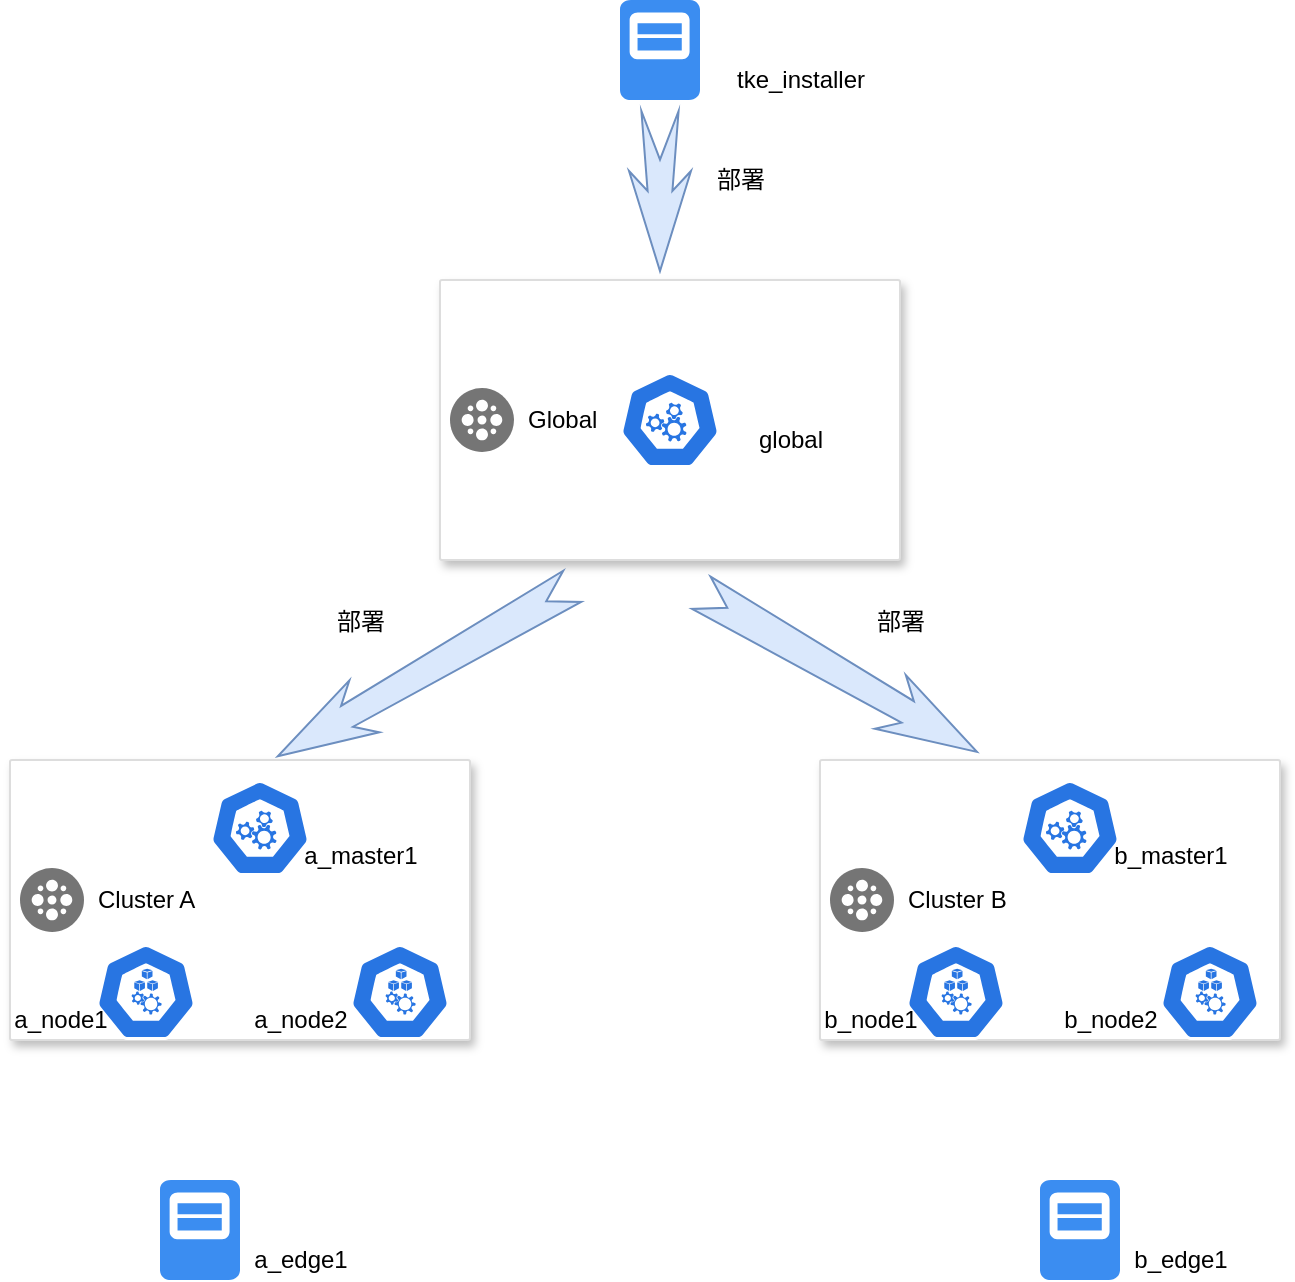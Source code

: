 <mxfile version="12.9.9" type="github" pages="3">
  <diagram id="WI9T0HZ2pTsCkuznbFz-" name="Page-1">
    <mxGraphModel dx="1001" dy="681" grid="1" gridSize="10" guides="1" tooltips="1" connect="1" arrows="1" fold="1" page="1" pageScale="1" pageWidth="1169" pageHeight="827" math="0" shadow="0">
      <root>
        <mxCell id="0" />
        <mxCell id="1" parent="0" />
        <mxCell id="DHLTGztt9RsklqdYjDp4-1" value="" style="strokeColor=#dddddd;shadow=1;strokeWidth=1;rounded=1;absoluteArcSize=1;arcSize=2;" parent="1" vertex="1">
          <mxGeometry x="295" y="450" width="230" height="140" as="geometry" />
        </mxCell>
        <mxCell id="DHLTGztt9RsklqdYjDp4-2" value="Cluster A" style="dashed=0;connectable=0;html=1;fillColor=#757575;strokeColor=none;shape=mxgraph.gcp2.cluster;part=1;labelPosition=right;verticalLabelPosition=middle;align=left;verticalAlign=middle;spacingLeft=5;fontSize=12;" parent="DHLTGztt9RsklqdYjDp4-1" vertex="1">
          <mxGeometry y="0.5" width="32" height="32" relative="1" as="geometry">
            <mxPoint x="5" y="-16" as="offset" />
          </mxGeometry>
        </mxCell>
        <mxCell id="SL_PClsDa2-fKzAUXWbh-2" value="" style="html=1;dashed=0;whitespace=wrap;fillColor=#2875E2;strokeColor=#ffffff;points=[[0.005,0.63,0],[0.1,0.2,0],[0.9,0.2,0],[0.5,0,0],[0.995,0.63,0],[0.72,0.99,0],[0.5,1,0],[0.28,0.99,0]];shape=mxgraph.kubernetes.icon;prIcon=master" vertex="1" parent="DHLTGztt9RsklqdYjDp4-1">
          <mxGeometry x="100" y="10" width="50" height="48" as="geometry" />
        </mxCell>
        <mxCell id="SL_PClsDa2-fKzAUXWbh-3" value="" style="html=1;dashed=0;whitespace=wrap;fillColor=#2875E2;strokeColor=#ffffff;points=[[0.005,0.63,0],[0.1,0.2,0],[0.9,0.2,0],[0.5,0,0],[0.995,0.63,0],[0.72,0.99,0],[0.5,1,0],[0.28,0.99,0]];shape=mxgraph.kubernetes.icon;prIcon=node" vertex="1" parent="DHLTGztt9RsklqdYjDp4-1">
          <mxGeometry x="43" y="92" width="50" height="48" as="geometry" />
        </mxCell>
        <mxCell id="SL_PClsDa2-fKzAUXWbh-4" value="" style="html=1;dashed=0;whitespace=wrap;fillColor=#2875E2;strokeColor=#ffffff;points=[[0.005,0.63,0],[0.1,0.2,0],[0.9,0.2,0],[0.5,0,0],[0.995,0.63,0],[0.72,0.99,0],[0.5,1,0],[0.28,0.99,0]];shape=mxgraph.kubernetes.icon;prIcon=node" vertex="1" parent="DHLTGztt9RsklqdYjDp4-1">
          <mxGeometry x="170" y="92" width="50" height="48" as="geometry" />
        </mxCell>
        <mxCell id="SL_PClsDa2-fKzAUXWbh-5" value="a_master1" style="text;html=1;resizable=0;autosize=1;align=center;verticalAlign=middle;points=[];fillColor=none;strokeColor=none;rounded=0;" vertex="1" parent="DHLTGztt9RsklqdYjDp4-1">
          <mxGeometry x="140" y="38" width="70" height="20" as="geometry" />
        </mxCell>
        <mxCell id="SL_PClsDa2-fKzAUXWbh-6" value="a_node1" style="text;html=1;resizable=0;autosize=1;align=center;verticalAlign=middle;points=[];fillColor=none;strokeColor=none;rounded=0;" vertex="1" parent="DHLTGztt9RsklqdYjDp4-1">
          <mxGeometry x="-5" y="120" width="60" height="20" as="geometry" />
        </mxCell>
        <mxCell id="SL_PClsDa2-fKzAUXWbh-7" value="a_node2" style="text;html=1;resizable=0;autosize=1;align=center;verticalAlign=middle;points=[];fillColor=none;strokeColor=none;rounded=0;" vertex="1" parent="DHLTGztt9RsklqdYjDp4-1">
          <mxGeometry x="115" y="120" width="60" height="20" as="geometry" />
        </mxCell>
        <mxCell id="DHLTGztt9RsklqdYjDp4-16" value="" style="html=1;aspect=fixed;strokeColor=none;shadow=0;align=center;verticalAlign=top;fillColor=#3B8DF1;shape=mxgraph.gcp2.node" parent="1" vertex="1">
          <mxGeometry x="370" y="660" width="40" height="50" as="geometry" />
        </mxCell>
        <mxCell id="SL_PClsDa2-fKzAUXWbh-8" value="" style="strokeColor=#dddddd;shadow=1;strokeWidth=1;rounded=1;absoluteArcSize=1;arcSize=2;" vertex="1" parent="1">
          <mxGeometry x="700" y="450" width="230" height="140" as="geometry" />
        </mxCell>
        <mxCell id="SL_PClsDa2-fKzAUXWbh-9" value="Cluster B" style="dashed=0;connectable=0;html=1;fillColor=#757575;strokeColor=none;shape=mxgraph.gcp2.cluster;part=1;labelPosition=right;verticalLabelPosition=middle;align=left;verticalAlign=middle;spacingLeft=5;fontSize=12;" vertex="1" parent="SL_PClsDa2-fKzAUXWbh-8">
          <mxGeometry y="0.5" width="32" height="32" relative="1" as="geometry">
            <mxPoint x="5" y="-16" as="offset" />
          </mxGeometry>
        </mxCell>
        <mxCell id="SL_PClsDa2-fKzAUXWbh-10" value="" style="html=1;dashed=0;whitespace=wrap;fillColor=#2875E2;strokeColor=#ffffff;points=[[0.005,0.63,0],[0.1,0.2,0],[0.9,0.2,0],[0.5,0,0],[0.995,0.63,0],[0.72,0.99,0],[0.5,1,0],[0.28,0.99,0]];shape=mxgraph.kubernetes.icon;prIcon=master" vertex="1" parent="SL_PClsDa2-fKzAUXWbh-8">
          <mxGeometry x="100" y="10" width="50" height="48" as="geometry" />
        </mxCell>
        <mxCell id="SL_PClsDa2-fKzAUXWbh-11" value="" style="html=1;dashed=0;whitespace=wrap;fillColor=#2875E2;strokeColor=#ffffff;points=[[0.005,0.63,0],[0.1,0.2,0],[0.9,0.2,0],[0.5,0,0],[0.995,0.63,0],[0.72,0.99,0],[0.5,1,0],[0.28,0.99,0]];shape=mxgraph.kubernetes.icon;prIcon=node" vertex="1" parent="SL_PClsDa2-fKzAUXWbh-8">
          <mxGeometry x="43" y="92" width="50" height="48" as="geometry" />
        </mxCell>
        <mxCell id="SL_PClsDa2-fKzAUXWbh-12" value="" style="html=1;dashed=0;whitespace=wrap;fillColor=#2875E2;strokeColor=#ffffff;points=[[0.005,0.63,0],[0.1,0.2,0],[0.9,0.2,0],[0.5,0,0],[0.995,0.63,0],[0.72,0.99,0],[0.5,1,0],[0.28,0.99,0]];shape=mxgraph.kubernetes.icon;prIcon=node" vertex="1" parent="SL_PClsDa2-fKzAUXWbh-8">
          <mxGeometry x="170" y="92" width="50" height="48" as="geometry" />
        </mxCell>
        <mxCell id="SL_PClsDa2-fKzAUXWbh-13" value="b_master1" style="text;html=1;resizable=0;autosize=1;align=center;verticalAlign=middle;points=[];fillColor=none;strokeColor=none;rounded=0;" vertex="1" parent="SL_PClsDa2-fKzAUXWbh-8">
          <mxGeometry x="140" y="38" width="70" height="20" as="geometry" />
        </mxCell>
        <mxCell id="SL_PClsDa2-fKzAUXWbh-14" value="b_node1" style="text;html=1;resizable=0;autosize=1;align=center;verticalAlign=middle;points=[];fillColor=none;strokeColor=none;rounded=0;" vertex="1" parent="SL_PClsDa2-fKzAUXWbh-8">
          <mxGeometry x="-5" y="120" width="60" height="20" as="geometry" />
        </mxCell>
        <mxCell id="SL_PClsDa2-fKzAUXWbh-15" value="b_node2" style="text;html=1;resizable=0;autosize=1;align=center;verticalAlign=middle;points=[];fillColor=none;strokeColor=none;rounded=0;" vertex="1" parent="SL_PClsDa2-fKzAUXWbh-8">
          <mxGeometry x="115" y="120" width="60" height="20" as="geometry" />
        </mxCell>
        <mxCell id="SL_PClsDa2-fKzAUXWbh-16" value="" style="html=1;aspect=fixed;strokeColor=none;shadow=0;align=center;verticalAlign=top;fillColor=#3B8DF1;shape=mxgraph.gcp2.node" vertex="1" parent="1">
          <mxGeometry x="810" y="660" width="40" height="50" as="geometry" />
        </mxCell>
        <mxCell id="SL_PClsDa2-fKzAUXWbh-17" value="a_edge1" style="text;html=1;resizable=0;autosize=1;align=center;verticalAlign=middle;points=[];fillColor=none;strokeColor=none;rounded=0;" vertex="1" parent="1">
          <mxGeometry x="410" y="690" width="60" height="20" as="geometry" />
        </mxCell>
        <mxCell id="SL_PClsDa2-fKzAUXWbh-18" value="b_edge1" style="text;html=1;resizable=0;autosize=1;align=center;verticalAlign=middle;points=[];fillColor=none;strokeColor=none;rounded=0;" vertex="1" parent="1">
          <mxGeometry x="850" y="690" width="60" height="20" as="geometry" />
        </mxCell>
        <mxCell id="SL_PClsDa2-fKzAUXWbh-19" value="" style="strokeColor=#dddddd;shadow=1;strokeWidth=1;rounded=1;absoluteArcSize=1;arcSize=2;" vertex="1" parent="1">
          <mxGeometry x="510" y="210" width="230" height="140" as="geometry" />
        </mxCell>
        <mxCell id="SL_PClsDa2-fKzAUXWbh-20" value="Global" style="dashed=0;connectable=0;html=1;fillColor=#757575;strokeColor=none;shape=mxgraph.gcp2.cluster;part=1;labelPosition=right;verticalLabelPosition=middle;align=left;verticalAlign=middle;spacingLeft=5;fontSize=12;" vertex="1" parent="SL_PClsDa2-fKzAUXWbh-19">
          <mxGeometry y="0.5" width="32" height="32" relative="1" as="geometry">
            <mxPoint x="5" y="-16" as="offset" />
          </mxGeometry>
        </mxCell>
        <mxCell id="SL_PClsDa2-fKzAUXWbh-21" value="" style="html=1;dashed=0;whitespace=wrap;fillColor=#2875E2;strokeColor=#ffffff;points=[[0.005,0.63,0],[0.1,0.2,0],[0.9,0.2,0],[0.5,0,0],[0.995,0.63,0],[0.72,0.99,0],[0.5,1,0],[0.28,0.99,0]];shape=mxgraph.kubernetes.icon;prIcon=master" vertex="1" parent="SL_PClsDa2-fKzAUXWbh-19">
          <mxGeometry x="90" y="46" width="50" height="48" as="geometry" />
        </mxCell>
        <mxCell id="SL_PClsDa2-fKzAUXWbh-24" value="global" style="text;html=1;resizable=0;autosize=1;align=center;verticalAlign=middle;points=[];fillColor=none;strokeColor=none;rounded=0;" vertex="1" parent="SL_PClsDa2-fKzAUXWbh-19">
          <mxGeometry x="150" y="70" width="50" height="20" as="geometry" />
        </mxCell>
        <mxCell id="SL_PClsDa2-fKzAUXWbh-27" value="" style="html=1;aspect=fixed;strokeColor=none;shadow=0;align=center;verticalAlign=top;fillColor=#3B8DF1;shape=mxgraph.gcp2.node" vertex="1" parent="1">
          <mxGeometry x="600" y="70" width="40" height="50" as="geometry" />
        </mxCell>
        <mxCell id="SL_PClsDa2-fKzAUXWbh-28" value="tke_installer" style="text;html=1;resizable=0;autosize=1;align=center;verticalAlign=middle;points=[];fillColor=none;strokeColor=none;rounded=0;" vertex="1" parent="1">
          <mxGeometry x="650" y="100" width="80" height="20" as="geometry" />
        </mxCell>
        <mxCell id="SL_PClsDa2-fKzAUXWbh-39" value="" style="html=1;shadow=0;dashed=0;align=center;verticalAlign=middle;shape=mxgraph.arrows2.stylisedArrow;dy=0.6;dx=40;notch=15;feather=0.4;rotation=-210;fillColor=#dae8fc;strokeColor=#6c8ebf;" vertex="1" parent="1">
          <mxGeometry x="417.5" y="390.67" width="170" height="30" as="geometry" />
        </mxCell>
        <mxCell id="SL_PClsDa2-fKzAUXWbh-40" value="" style="html=1;shadow=0;dashed=0;align=center;verticalAlign=middle;shape=mxgraph.arrows2.stylisedArrow;dy=0.6;dx=40;notch=15;feather=0.4;rotation=30;fillColor=#dae8fc;strokeColor=#6c8ebf;" vertex="1" parent="1">
          <mxGeometry x="630" y="390.67" width="159.13" height="31" as="geometry" />
        </mxCell>
        <mxCell id="SL_PClsDa2-fKzAUXWbh-41" value="" style="html=1;shadow=0;dashed=0;align=center;verticalAlign=middle;shape=mxgraph.arrows2.stylisedArrow;dy=0.6;dx=40;notch=24.35;feather=0.4;rotation=90;fillColor=#dae8fc;strokeColor=#6c8ebf;" vertex="1" parent="1">
          <mxGeometry x="580" y="150" width="80" height="31" as="geometry" />
        </mxCell>
        <mxCell id="SL_PClsDa2-fKzAUXWbh-42" value="部署" style="text;html=1;resizable=0;autosize=1;align=center;verticalAlign=middle;points=[];fillColor=none;strokeColor=none;rounded=0;" vertex="1" parent="1">
          <mxGeometry x="640" y="150" width="40" height="20" as="geometry" />
        </mxCell>
        <mxCell id="SL_PClsDa2-fKzAUXWbh-43" value="部署" style="text;html=1;resizable=0;autosize=1;align=center;verticalAlign=middle;points=[];fillColor=none;strokeColor=none;rounded=0;" vertex="1" parent="1">
          <mxGeometry x="450" y="370.67" width="40" height="20" as="geometry" />
        </mxCell>
        <mxCell id="SL_PClsDa2-fKzAUXWbh-44" value="部署" style="text;html=1;resizable=0;autosize=1;align=center;verticalAlign=middle;points=[];fillColor=none;strokeColor=none;rounded=0;" vertex="1" parent="1">
          <mxGeometry x="720" y="370.67" width="40" height="20" as="geometry" />
        </mxCell>
      </root>
    </mxGraphModel>
  </diagram>
  <diagram id="zQuQ5B94TWn10fCP2npb" name="Page-2">
    
    <mxGraphModel dx="1974" dy="1514" grid="1" gridSize="10" guides="1" tooltips="1" connect="1" arrows="1" fold="1" page="1" pageScale="1" pageWidth="827" pageHeight="1169" math="0" shadow="0">
      
      <root>
        
        <mxCell id="mZAngp09Si5zuwwDDZ9W-0" />
        
        <mxCell id="mZAngp09Si5zuwwDDZ9W-1" parent="mZAngp09Si5zuwwDDZ9W-0" />
        
        <mxCell id="mZAngp09Si5zuwwDDZ9W-2" value="" style="html=1;dashed=0;whitespace=wrap;fillColor=#2875E2;strokeColor=#ffffff;points=[[0.005,0.63,0],[0.1,0.2,0],[0.9,0.2,0],[0.5,0,0],[0.995,0.63,0],[0.72,0.99,0],[0.5,1,0],[0.28,0.99,0]];shape=mxgraph.kubernetes.icon;prIcon=crd" vertex="1" parent="mZAngp09Si5zuwwDDZ9W-1">
          
          <mxGeometry x="104" y="328" width="50" height="48" as="geometry" />
          
        </mxCell>
        
        <mxCell id="mZAngp09Si5zuwwDDZ9W-4" value="蓝图CRD" style="text;html=1;resizable=0;autosize=1;align=center;verticalAlign=middle;points=[];fillColor=none;strokeColor=none;rounded=0;" vertex="1" parent="mZAngp09Si5zuwwDDZ9W-1">
          
          <mxGeometry x="94" y="388" width="70" height="20" as="geometry" />
          
        </mxCell>
        
        <mxCell id="mZAngp09Si5zuwwDDZ9W-26" value="" style="edgeStyle=orthogonalEdgeStyle;rounded=0;orthogonalLoop=1;jettySize=auto;html=1;" edge="1" parent="mZAngp09Si5zuwwDDZ9W-1" source="mZAngp09Si5zuwwDDZ9W-6" target="mZAngp09Si5zuwwDDZ9W-23">
          
          <mxGeometry relative="1" as="geometry" />
          
        </mxCell>
        
        <mxCell id="mZAngp09Si5zuwwDDZ9W-6" value="" style="whiteSpace=wrap;html=1;shape=mxgraph.basic.document" vertex="1" parent="mZAngp09Si5zuwwDDZ9W-1">
          
          <mxGeometry x="78" y="210" width="100" height="100" as="geometry" />
          
        </mxCell>
        
        <mxCell id="mZAngp09Si5zuwwDDZ9W-8" value="" style="pointerEvents=1;shadow=0;dashed=0;html=1;strokeColor=none;fillColor=#505050;labelPosition=center;verticalLabelPosition=bottom;verticalAlign=top;outlineConnect=0;align=center;shape=mxgraph.office.services.federation_service;" vertex="1" parent="mZAngp09Si5zuwwDDZ9W-1">
          
          <mxGeometry x="353" y="210" width="100" height="100" as="geometry" />
          
        </mxCell>
        
        <mxCell id="mZAngp09Si5zuwwDDZ9W-10" value="联邦应用" style="text;html=1;resizable=0;autosize=1;align=center;verticalAlign=middle;points=[];fillColor=none;strokeColor=none;rounded=0;" vertex="1" parent="mZAngp09Si5zuwwDDZ9W-1">
          
          <mxGeometry x="373" y="364" width="60" height="20" as="geometry" />
          
        </mxCell>
        
        <mxCell id="mZAngp09Si5zuwwDDZ9W-11" value="" style="shape=singleArrow;whiteSpace=wrap;html=1;" vertex="1" parent="mZAngp09Si5zuwwDDZ9W-1">
          
          <mxGeometry x="490" y="264" width="60" height="36" as="geometry" />
          
        </mxCell>
        
        <mxCell id="mZAngp09Si5zuwwDDZ9W-12" value="" style="html=1;dashed=0;whitespace=wrap;fillColor=#2875E2;strokeColor=#ffffff;points=[[0.005,0.63,0],[0.1,0.2,0],[0.9,0.2,0],[0.5,0,0],[0.995,0.63,0],[0.72,0.99,0],[0.5,1,0],[0.28,0.99,0]];shape=mxgraph.kubernetes.icon;prIcon=pod" vertex="1" parent="mZAngp09Si5zuwwDDZ9W-1">
          
          <mxGeometry x="699" y="192" width="50" height="48" as="geometry" />
          
        </mxCell>
        
        <mxCell id="mZAngp09Si5zuwwDDZ9W-13" value="clusterA" style="aspect=fixed;html=1;points=[];align=center;image;fontSize=12;image=img/lib/mscae/Kubernetes.svg;" vertex="1" parent="mZAngp09Si5zuwwDDZ9W-1">
          
          <mxGeometry x="599" y="192" width="50" height="48" as="geometry" />
          
        </mxCell>
        
        <mxCell id="mZAngp09Si5zuwwDDZ9W-14" value="" style="html=1;dashed=0;whitespace=wrap;fillColor=#2875E2;strokeColor=#ffffff;points=[[0.005,0.63,0],[0.1,0.2,0],[0.9,0.2,0],[0.5,0,0],[0.995,0.63,0],[0.72,0.99,0],[0.5,1,0],[0.28,0.99,0]];shape=mxgraph.kubernetes.icon;prIcon=pod" vertex="1" parent="mZAngp09Si5zuwwDDZ9W-1">
          
          <mxGeometry x="699" y="331" width="50" height="48" as="geometry" />
          
        </mxCell>
        
        <mxCell id="mZAngp09Si5zuwwDDZ9W-15" value="clusterB" style="aspect=fixed;html=1;points=[];align=center;image;fontSize=12;image=img/lib/mscae/Kubernetes.svg;" vertex="1" parent="mZAngp09Si5zuwwDDZ9W-1">
          
          <mxGeometry x="599" y="336" width="50" height="48" as="geometry" />
          
        </mxCell>
        
        <mxCell id="mZAngp09Si5zuwwDDZ9W-16" value="" style="html=1;dashed=0;whitespace=wrap;fillColor=#2875E2;strokeColor=#ffffff;points=[[0.005,0.63,0],[0.1,0.2,0],[0.9,0.2,0],[0.5,0,0],[0.995,0.63,0],[0.72,0.99,0],[0.5,1,0],[0.28,0.99,0]];shape=mxgraph.kubernetes.icon;prIcon=pod" vertex="1" parent="mZAngp09Si5zuwwDDZ9W-1">
          
          <mxGeometry x="709" y="202" width="50" height="48" as="geometry" />
          
        </mxCell>
        
        <mxCell id="mZAngp09Si5zuwwDDZ9W-17" value="" style="html=1;dashed=0;whitespace=wrap;fillColor=#2875E2;strokeColor=#ffffff;points=[[0.005,0.63,0],[0.1,0.2,0],[0.9,0.2,0],[0.5,0,0],[0.995,0.63,0],[0.72,0.99,0],[0.5,1,0],[0.28,0.99,0]];shape=mxgraph.kubernetes.icon;prIcon=pod" vertex="1" parent="mZAngp09Si5zuwwDDZ9W-1">
          
          <mxGeometry x="719" y="212" width="50" height="48" as="geometry" />
          
        </mxCell>
        
        <mxCell id="mZAngp09Si5zuwwDDZ9W-18" value="30" style="text;html=1;resizable=0;autosize=1;align=center;verticalAlign=middle;points=[];fillColor=none;strokeColor=none;rounded=0;" vertex="1" parent="mZAngp09Si5zuwwDDZ9W-1">
          
          <mxGeometry x="689" y="244" width="30" height="20" as="geometry" />
          
        </mxCell>
        
        <mxCell id="mZAngp09Si5zuwwDDZ9W-19" value="" style="html=1;dashed=0;whitespace=wrap;fillColor=#2875E2;strokeColor=#ffffff;points=[[0.005,0.63,0],[0.1,0.2,0],[0.9,0.2,0],[0.5,0,0],[0.995,0.63,0],[0.72,0.99,0],[0.5,1,0],[0.28,0.99,0]];shape=mxgraph.kubernetes.icon;prIcon=pod" vertex="1" parent="mZAngp09Si5zuwwDDZ9W-1">
          
          <mxGeometry x="709" y="339" width="50" height="48" as="geometry" />
          
        </mxCell>
        
        <mxCell id="mZAngp09Si5zuwwDDZ9W-20" value="" style="html=1;dashed=0;whitespace=wrap;fillColor=#2875E2;strokeColor=#ffffff;points=[[0.005,0.63,0],[0.1,0.2,0],[0.9,0.2,0],[0.5,0,0],[0.995,0.63,0],[0.72,0.99,0],[0.5,1,0],[0.28,0.99,0]];shape=mxgraph.kubernetes.icon;prIcon=pod" vertex="1" parent="mZAngp09Si5zuwwDDZ9W-1">
          
          <mxGeometry x="719" y="345" width="50" height="48" as="geometry" />
          
        </mxCell>
        
        <mxCell id="mZAngp09Si5zuwwDDZ9W-21" value="" style="html=1;dashed=0;whitespace=wrap;fillColor=#2875E2;strokeColor=#ffffff;points=[[0.005,0.63,0],[0.1,0.2,0],[0.9,0.2,0],[0.5,0,0],[0.995,0.63,0],[0.72,0.99,0],[0.5,1,0],[0.28,0.99,0]];shape=mxgraph.kubernetes.icon;prIcon=pod" vertex="1" parent="mZAngp09Si5zuwwDDZ9W-1">
          
          <mxGeometry x="729" y="355" width="50" height="48" as="geometry" />
          
        </mxCell>
        
        <mxCell id="mZAngp09Si5zuwwDDZ9W-22" value="70" style="text;html=1;resizable=0;autosize=1;align=center;verticalAlign=middle;points=[];fillColor=none;strokeColor=none;rounded=0;" vertex="1" parent="mZAngp09Si5zuwwDDZ9W-1">
          
          <mxGeometry x="699" y="387" width="30" height="20" as="geometry" />
          
        </mxCell>
        
        <mxCell id="mZAngp09Si5zuwwDDZ9W-25" value="" style="edgeStyle=orthogonalEdgeStyle;rounded=0;orthogonalLoop=1;jettySize=auto;html=1;" edge="1" parent="mZAngp09Si5zuwwDDZ9W-1" source="mZAngp09Si5zuwwDDZ9W-23" target="mZAngp09Si5zuwwDDZ9W-8">
          
          <mxGeometry relative="1" as="geometry" />
          
        </mxCell>
        
        <mxCell id="mZAngp09Si5zuwwDDZ9W-23" value="调度器" style="shape=image;html=1;verticalAlign=top;verticalLabelPosition=bottom;labelBackgroundColor=#ffffff;imageAspect=0;aspect=fixed;image=https://cdn3.iconfinder.com/data/icons/streamline-icon-set-free-pack/48/Streamline-37-128.png" vertex="1" parent="mZAngp09Si5zuwwDDZ9W-1">
          
          <mxGeometry x="220" y="220" width="80" height="80" as="geometry" />
          
        </mxCell>
        
      </root>
      
    </mxGraphModel>
    
  </diagram>
  <diagram id="aGrjFy7r7s19B7cD8-Kr" name="Page-3">
    
    <mxGraphModel dx="987" dy="757" grid="1" gridSize="10" guides="1" tooltips="1" connect="1" arrows="1" fold="1" page="1" pageScale="1" pageWidth="827" pageHeight="1169" math="0" shadow="0">
      
      <root>
        
        <mxCell id="aokjtLYstAjT2rgIgON_-0" />
        
        <mxCell id="aokjtLYstAjT2rgIgON_-1" parent="aokjtLYstAjT2rgIgON_-0" />
        
        <mxCell id="1VBvEBw674rjgxIbPT3y-0" value="" style="html=1;dashed=0;whitespace=wrap;fillColor=#2875E2;strokeColor=#ffffff;points=[[0.005,0.63,0],[0.1,0.2,0],[0.9,0.2,0],[0.5,0,0],[0.995,0.63,0],[0.72,0.99,0],[0.5,1,0],[0.28,0.99,0]];shape=mxgraph.kubernetes.icon;prIcon=crd" vertex="1" parent="aokjtLYstAjT2rgIgON_-1">
          
          <mxGeometry x="104" y="328" width="50" height="48" as="geometry" />
          
        </mxCell>
        
        <mxCell id="1VBvEBw674rjgxIbPT3y-1" value="蓝图CRD" style="text;html=1;resizable=0;autosize=1;align=center;verticalAlign=middle;points=[];fillColor=none;strokeColor=none;rounded=0;" vertex="1" parent="aokjtLYstAjT2rgIgON_-1">
          
          <mxGeometry x="94" y="388" width="70" height="20" as="geometry" />
          
        </mxCell>
        
        <mxCell id="1VBvEBw674rjgxIbPT3y-2" value="" style="edgeStyle=orthogonalEdgeStyle;rounded=0;orthogonalLoop=1;jettySize=auto;html=1;" edge="1" parent="aokjtLYstAjT2rgIgON_-1" source="1VBvEBw674rjgxIbPT3y-3" target="1VBvEBw674rjgxIbPT3y-19">
          
          <mxGeometry relative="1" as="geometry" />
          
        </mxCell>
        
        <mxCell id="1VBvEBw674rjgxIbPT3y-3" value="" style="whiteSpace=wrap;html=1;shape=mxgraph.basic.document" vertex="1" parent="aokjtLYstAjT2rgIgON_-1">
          
          <mxGeometry x="78" y="210" width="100" height="100" as="geometry" />
          
        </mxCell>
        
        <mxCell id="1VBvEBw674rjgxIbPT3y-4" value="" style="pointerEvents=1;shadow=0;dashed=0;html=1;strokeColor=none;fillColor=#505050;labelPosition=center;verticalLabelPosition=bottom;verticalAlign=top;outlineConnect=0;align=center;shape=mxgraph.office.services.federation_service;" vertex="1" parent="aokjtLYstAjT2rgIgON_-1">
          
          <mxGeometry x="353" y="210" width="100" height="100" as="geometry" />
          
        </mxCell>
        
        <mxCell id="1VBvEBw674rjgxIbPT3y-5" value="联邦应用" style="text;html=1;resizable=0;autosize=1;align=center;verticalAlign=middle;points=[];fillColor=none;strokeColor=none;rounded=0;" vertex="1" parent="aokjtLYstAjT2rgIgON_-1">
          
          <mxGeometry x="373" y="364" width="60" height="20" as="geometry" />
          
        </mxCell>
        
        <mxCell id="1VBvEBw674rjgxIbPT3y-6" value="" style="shape=singleArrow;whiteSpace=wrap;html=1;" vertex="1" parent="aokjtLYstAjT2rgIgON_-1">
          
          <mxGeometry x="490" y="264" width="60" height="36" as="geometry" />
          
        </mxCell>
        
        <mxCell id="1VBvEBw674rjgxIbPT3y-7" value="" style="html=1;dashed=0;whitespace=wrap;fillColor=#2875E2;strokeColor=#ffffff;points=[[0.005,0.63,0],[0.1,0.2,0],[0.9,0.2,0],[0.5,0,0],[0.995,0.63,0],[0.72,0.99,0],[0.5,1,0],[0.28,0.99,0]];shape=mxgraph.kubernetes.icon;prIcon=pod" vertex="1" parent="aokjtLYstAjT2rgIgON_-1">
          
          <mxGeometry x="699" y="192" width="50" height="48" as="geometry" />
          
        </mxCell>
        
        <mxCell id="1VBvEBw674rjgxIbPT3y-8" value="clusterA" style="aspect=fixed;html=1;points=[];align=center;image;fontSize=12;image=img/lib/mscae/Kubernetes.svg;" vertex="1" parent="aokjtLYstAjT2rgIgON_-1">
          
          <mxGeometry x="599" y="192" width="50" height="48" as="geometry" />
          
        </mxCell>
        
        <mxCell id="1VBvEBw674rjgxIbPT3y-9" value="" style="html=1;dashed=0;whitespace=wrap;fillColor=#2875E2;strokeColor=#ffffff;points=[[0.005,0.63,0],[0.1,0.2,0],[0.9,0.2,0],[0.5,0,0],[0.995,0.63,0],[0.72,0.99,0],[0.5,1,0],[0.28,0.99,0]];shape=mxgraph.kubernetes.icon;prIcon=pod" vertex="1" parent="aokjtLYstAjT2rgIgON_-1">
          
          <mxGeometry x="699" y="331" width="50" height="48" as="geometry" />
          
        </mxCell>
        
        <mxCell id="1VBvEBw674rjgxIbPT3y-10" value="clusterB" style="aspect=fixed;html=1;points=[];align=center;image;fontSize=12;image=img/lib/mscae/Kubernetes.svg;" vertex="1" parent="aokjtLYstAjT2rgIgON_-1">
          
          <mxGeometry x="599" y="336" width="50" height="48" as="geometry" />
          
        </mxCell>
        
        <mxCell id="1VBvEBw674rjgxIbPT3y-11" value="" style="html=1;dashed=0;whitespace=wrap;fillColor=#2875E2;strokeColor=#ffffff;points=[[0.005,0.63,0],[0.1,0.2,0],[0.9,0.2,0],[0.5,0,0],[0.995,0.63,0],[0.72,0.99,0],[0.5,1,0],[0.28,0.99,0]];shape=mxgraph.kubernetes.icon;prIcon=pod" vertex="1" parent="aokjtLYstAjT2rgIgON_-1">
          
          <mxGeometry x="709" y="202" width="50" height="48" as="geometry" />
          
        </mxCell>
        
        <mxCell id="1VBvEBw674rjgxIbPT3y-12" value="" style="html=1;dashed=0;whitespace=wrap;fillColor=#2875E2;strokeColor=#ffffff;points=[[0.005,0.63,0],[0.1,0.2,0],[0.9,0.2,0],[0.5,0,0],[0.995,0.63,0],[0.72,0.99,0],[0.5,1,0],[0.28,0.99,0]];shape=mxgraph.kubernetes.icon;prIcon=pod" vertex="1" parent="aokjtLYstAjT2rgIgON_-1">
          
          <mxGeometry x="719" y="212" width="50" height="48" as="geometry" />
          
        </mxCell>
        
        <mxCell id="1VBvEBw674rjgxIbPT3y-13" value="30" style="text;html=1;resizable=0;autosize=1;align=center;verticalAlign=middle;points=[];fillColor=none;strokeColor=none;rounded=0;" vertex="1" parent="aokjtLYstAjT2rgIgON_-1">
          
          <mxGeometry x="689" y="244" width="30" height="20" as="geometry" />
          
        </mxCell>
        
        <mxCell id="1VBvEBw674rjgxIbPT3y-14" value="" style="html=1;dashed=0;whitespace=wrap;fillColor=#2875E2;strokeColor=#ffffff;points=[[0.005,0.63,0],[0.1,0.2,0],[0.9,0.2,0],[0.5,0,0],[0.995,0.63,0],[0.72,0.99,0],[0.5,1,0],[0.28,0.99,0]];shape=mxgraph.kubernetes.icon;prIcon=pod" vertex="1" parent="aokjtLYstAjT2rgIgON_-1">
          
          <mxGeometry x="709" y="339" width="50" height="48" as="geometry" />
          
        </mxCell>
        
        <mxCell id="1VBvEBw674rjgxIbPT3y-15" value="" style="html=1;dashed=0;whitespace=wrap;fillColor=#2875E2;strokeColor=#ffffff;points=[[0.005,0.63,0],[0.1,0.2,0],[0.9,0.2,0],[0.5,0,0],[0.995,0.63,0],[0.72,0.99,0],[0.5,1,0],[0.28,0.99,0]];shape=mxgraph.kubernetes.icon;prIcon=pod" vertex="1" parent="aokjtLYstAjT2rgIgON_-1">
          
          <mxGeometry x="719" y="345" width="50" height="48" as="geometry" />
          
        </mxCell>
        
        <mxCell id="1VBvEBw674rjgxIbPT3y-16" value="" style="html=1;dashed=0;whitespace=wrap;fillColor=#2875E2;strokeColor=#ffffff;points=[[0.005,0.63,0],[0.1,0.2,0],[0.9,0.2,0],[0.5,0,0],[0.995,0.63,0],[0.72,0.99,0],[0.5,1,0],[0.28,0.99,0]];shape=mxgraph.kubernetes.icon;prIcon=pod" vertex="1" parent="aokjtLYstAjT2rgIgON_-1">
          
          <mxGeometry x="729" y="355" width="50" height="48" as="geometry" />
          
        </mxCell>
        
        <mxCell id="1VBvEBw674rjgxIbPT3y-17" value="70" style="text;html=1;resizable=0;autosize=1;align=center;verticalAlign=middle;points=[];fillColor=none;strokeColor=none;rounded=0;" vertex="1" parent="aokjtLYstAjT2rgIgON_-1">
          
          <mxGeometry x="699" y="387" width="30" height="20" as="geometry" />
          
        </mxCell>
        
        <mxCell id="1VBvEBw674rjgxIbPT3y-18" value="" style="edgeStyle=orthogonalEdgeStyle;rounded=0;orthogonalLoop=1;jettySize=auto;html=1;" edge="1" parent="aokjtLYstAjT2rgIgON_-1" source="1VBvEBw674rjgxIbPT3y-19" target="1VBvEBw674rjgxIbPT3y-4">
          
          <mxGeometry relative="1" as="geometry" />
          
        </mxCell>
        
        <mxCell id="1VBvEBw674rjgxIbPT3y-19" value="调度器" style="shape=image;html=1;verticalAlign=top;verticalLabelPosition=bottom;labelBackgroundColor=#ffffff;imageAspect=0;aspect=fixed;image=https://cdn3.iconfinder.com/data/icons/streamline-icon-set-free-pack/48/Streamline-37-128.png" vertex="1" parent="aokjtLYstAjT2rgIgON_-1">
          
          <mxGeometry x="220" y="220" width="80" height="80" as="geometry" />
          
        </mxCell>
        
      </root>
      
    </mxGraphModel>
    
  </diagram>
</mxfile>
